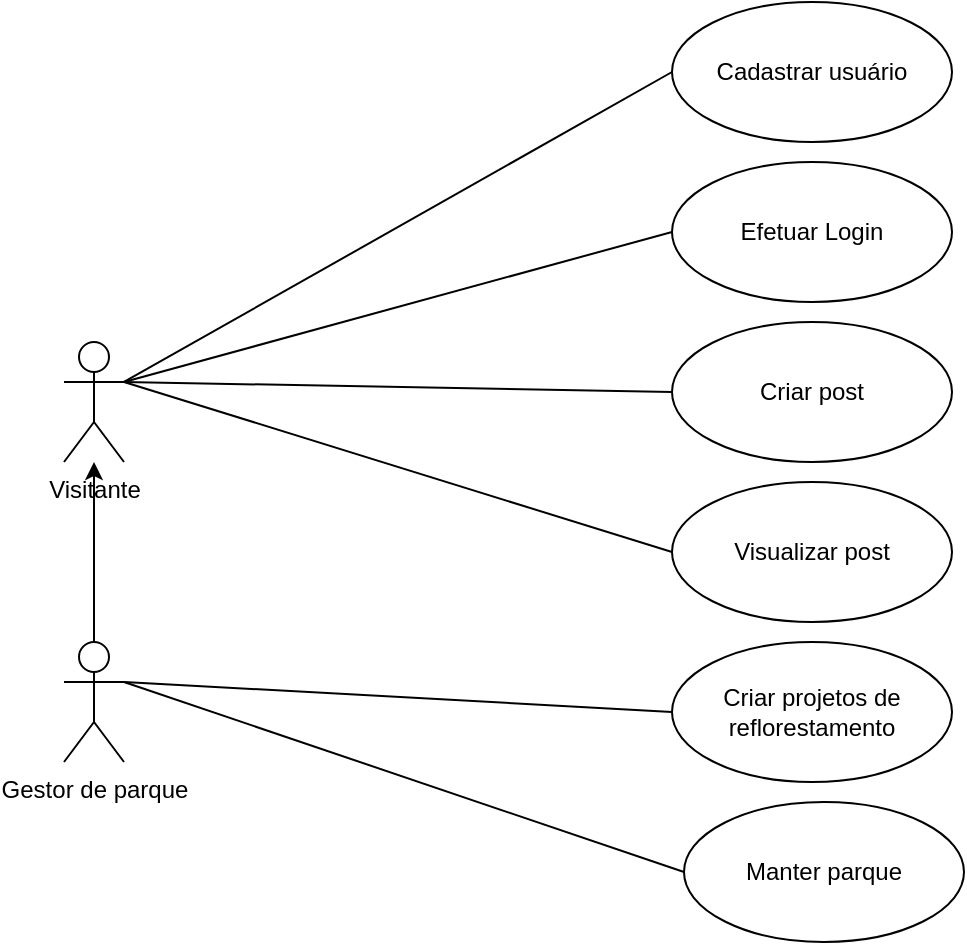 <mxfile version="20.8.10" type="device"><diagram name="Página-1" id="pwYCjmWIMvIWlXKxhlTM"><mxGraphModel dx="989" dy="600" grid="1" gridSize="10" guides="1" tooltips="1" connect="1" arrows="1" fold="1" page="1" pageScale="1" pageWidth="827" pageHeight="1169" math="0" shadow="0"><root><mxCell id="0"/><mxCell id="1" parent="0"/><mxCell id="e46p0JxaQEm3nWQTQA3m-1" value="Cadastrar usuário" style="ellipse;whiteSpace=wrap;html=1;" vertex="1" parent="1"><mxGeometry x="344" y="40" width="140" height="70" as="geometry"/></mxCell><mxCell id="e46p0JxaQEm3nWQTQA3m-2" value="Efetuar Login" style="ellipse;whiteSpace=wrap;html=1;" vertex="1" parent="1"><mxGeometry x="344" y="120" width="140" height="70" as="geometry"/></mxCell><mxCell id="e46p0JxaQEm3nWQTQA3m-3" value="Criar post" style="ellipse;whiteSpace=wrap;html=1;" vertex="1" parent="1"><mxGeometry x="344" y="200" width="140" height="70" as="geometry"/></mxCell><mxCell id="e46p0JxaQEm3nWQTQA3m-4" value="Visualizar post" style="ellipse;whiteSpace=wrap;html=1;" vertex="1" parent="1"><mxGeometry x="344" y="280" width="140" height="70" as="geometry"/></mxCell><mxCell id="e46p0JxaQEm3nWQTQA3m-5" value="Criar projetos de reflorestamento" style="ellipse;whiteSpace=wrap;html=1;" vertex="1" parent="1"><mxGeometry x="344" y="360" width="140" height="70" as="geometry"/></mxCell><mxCell id="e46p0JxaQEm3nWQTQA3m-6" value="Manter parque" style="ellipse;whiteSpace=wrap;html=1;" vertex="1" parent="1"><mxGeometry x="350" y="440" width="140" height="70" as="geometry"/></mxCell><mxCell id="e46p0JxaQEm3nWQTQA3m-8" value="Gestor de parque" style="shape=umlActor;verticalLabelPosition=bottom;verticalAlign=top;html=1;" vertex="1" parent="1"><mxGeometry x="40" y="360" width="30" height="60" as="geometry"/></mxCell><mxCell id="e46p0JxaQEm3nWQTQA3m-9" value="Visitante" style="shape=umlActor;verticalLabelPosition=bottom;verticalAlign=top;html=1;" vertex="1" parent="1"><mxGeometry x="40" y="210" width="30" height="60" as="geometry"/></mxCell><mxCell id="e46p0JxaQEm3nWQTQA3m-10" value="" style="endArrow=none;html=1;rounded=0;exitX=1;exitY=0.333;exitDx=0;exitDy=0;exitPerimeter=0;entryX=0;entryY=0.5;entryDx=0;entryDy=0;" edge="1" parent="1" source="e46p0JxaQEm3nWQTQA3m-8" target="e46p0JxaQEm3nWQTQA3m-6"><mxGeometry width="50" height="50" relative="1" as="geometry"><mxPoint x="420" y="370" as="sourcePoint"/><mxPoint x="470" y="320" as="targetPoint"/></mxGeometry></mxCell><mxCell id="e46p0JxaQEm3nWQTQA3m-11" value="" style="endArrow=none;html=1;rounded=0;exitX=1;exitY=0.333;exitDx=0;exitDy=0;exitPerimeter=0;entryX=0;entryY=0.5;entryDx=0;entryDy=0;" edge="1" parent="1" source="e46p0JxaQEm3nWQTQA3m-9" target="e46p0JxaQEm3nWQTQA3m-1"><mxGeometry width="50" height="50" relative="1" as="geometry"><mxPoint x="420" y="370" as="sourcePoint"/><mxPoint x="470" y="320" as="targetPoint"/></mxGeometry></mxCell><mxCell id="e46p0JxaQEm3nWQTQA3m-12" value="" style="endArrow=none;html=1;rounded=0;exitX=1;exitY=0.333;exitDx=0;exitDy=0;exitPerimeter=0;entryX=0;entryY=0.5;entryDx=0;entryDy=0;" edge="1" parent="1" source="e46p0JxaQEm3nWQTQA3m-9" target="e46p0JxaQEm3nWQTQA3m-2"><mxGeometry width="50" height="50" relative="1" as="geometry"><mxPoint x="80" y="270" as="sourcePoint"/><mxPoint x="354" y="85" as="targetPoint"/></mxGeometry></mxCell><mxCell id="e46p0JxaQEm3nWQTQA3m-13" value="" style="endArrow=none;html=1;rounded=0;exitX=1;exitY=0.333;exitDx=0;exitDy=0;exitPerimeter=0;entryX=0;entryY=0.5;entryDx=0;entryDy=0;" edge="1" parent="1" source="e46p0JxaQEm3nWQTQA3m-9" target="e46p0JxaQEm3nWQTQA3m-3"><mxGeometry width="50" height="50" relative="1" as="geometry"><mxPoint x="80" y="270" as="sourcePoint"/><mxPoint x="354" y="165" as="targetPoint"/></mxGeometry></mxCell><mxCell id="e46p0JxaQEm3nWQTQA3m-14" value="" style="endArrow=none;html=1;rounded=0;exitX=1;exitY=0.333;exitDx=0;exitDy=0;exitPerimeter=0;entryX=0;entryY=0.5;entryDx=0;entryDy=0;" edge="1" parent="1" source="e46p0JxaQEm3nWQTQA3m-9" target="e46p0JxaQEm3nWQTQA3m-4"><mxGeometry width="50" height="50" relative="1" as="geometry"><mxPoint x="80" y="270" as="sourcePoint"/><mxPoint x="354" y="245" as="targetPoint"/></mxGeometry></mxCell><mxCell id="e46p0JxaQEm3nWQTQA3m-15" value="" style="endArrow=none;html=1;rounded=0;exitX=1;exitY=0.333;exitDx=0;exitDy=0;exitPerimeter=0;entryX=0;entryY=0.5;entryDx=0;entryDy=0;" edge="1" parent="1" source="e46p0JxaQEm3nWQTQA3m-8" target="e46p0JxaQEm3nWQTQA3m-5"><mxGeometry width="50" height="50" relative="1" as="geometry"><mxPoint x="80" y="270" as="sourcePoint"/><mxPoint x="354" y="325" as="targetPoint"/></mxGeometry></mxCell><mxCell id="e46p0JxaQEm3nWQTQA3m-16" value="" style="endArrow=classic;html=1;rounded=0;exitX=0.5;exitY=0;exitDx=0;exitDy=0;exitPerimeter=0;" edge="1" parent="1" source="e46p0JxaQEm3nWQTQA3m-8" target="e46p0JxaQEm3nWQTQA3m-9"><mxGeometry width="50" height="50" relative="1" as="geometry"><mxPoint x="420" y="370" as="sourcePoint"/><mxPoint x="50" y="300" as="targetPoint"/></mxGeometry></mxCell></root></mxGraphModel></diagram></mxfile>